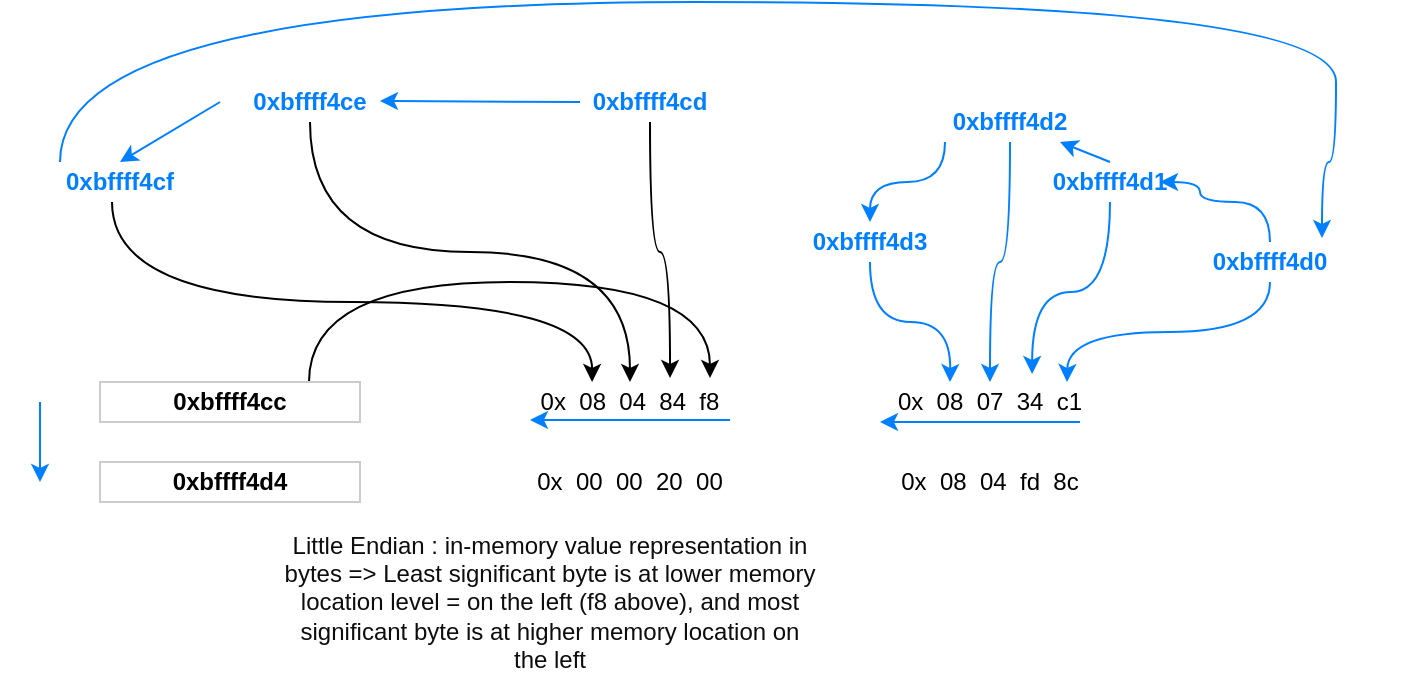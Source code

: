 <mxfile version="13.7.3" type="device"><diagram id="WLw4kMNQVUeMykGLekcx" name="Page-1"><mxGraphModel dx="946" dy="680" grid="1" gridSize="10" guides="1" tooltips="1" connect="1" arrows="1" fold="1" page="1" pageScale="1" pageWidth="827" pageHeight="1169" background="#ffffff" math="0" shadow="0"><root><mxCell id="0"/><mxCell id="1" parent="0"/><mxCell id="dcC3NjVXIBDN0L5y5hdO-2" value="0x&amp;nbsp; 08&amp;nbsp; 04&amp;nbsp; 84&amp;nbsp; f8" style="text;html=1;strokeColor=none;fillColor=none;align=center;verticalAlign=middle;whiteSpace=wrap;rounded=0;" vertex="1" parent="1"><mxGeometry x="300" y="190" width="130" height="20" as="geometry"/></mxCell><mxCell id="dcC3NjVXIBDN0L5y5hdO-3" value="0x&amp;nbsp; 08&amp;nbsp; 07&amp;nbsp; 34&amp;nbsp; c1" style="text;html=1;strokeColor=none;fillColor=none;align=center;verticalAlign=middle;whiteSpace=wrap;rounded=0;" vertex="1" parent="1"><mxGeometry x="480" y="190" width="130" height="20" as="geometry"/></mxCell><mxCell id="dcC3NjVXIBDN0L5y5hdO-10" style="edgeStyle=orthogonalEdgeStyle;orthogonalLoop=1;jettySize=auto;html=1;exitX=0.75;exitY=0;exitDx=0;exitDy=0;curved=1;" edge="1" parent="1"><mxGeometry relative="1" as="geometry"><mxPoint x="405" y="188" as="targetPoint"/><mxPoint x="204.5" y="190" as="sourcePoint"/><Array as="points"><mxPoint x="205" y="140"/><mxPoint x="405" y="140"/><mxPoint x="405" y="188"/></Array></mxGeometry></mxCell><mxCell id="dcC3NjVXIBDN0L5y5hdO-4" value="0xbffff4cc" style="text;html=1;align=center;verticalAlign=middle;whiteSpace=wrap;rounded=0;fontStyle=1;strokeColor=#CCCCCC;" vertex="1" parent="1"><mxGeometry x="100" y="190" width="130" height="20" as="geometry"/></mxCell><mxCell id="dcC3NjVXIBDN0L5y5hdO-5" value="0xbffff4d4" style="text;html=1;align=center;verticalAlign=middle;whiteSpace=wrap;rounded=0;fontStyle=1;strokeColor=#CCCCCC;" vertex="1" parent="1"><mxGeometry x="100" y="230" width="130" height="20" as="geometry"/></mxCell><mxCell id="dcC3NjVXIBDN0L5y5hdO-6" value="0x&amp;nbsp; 00&amp;nbsp; 00&amp;nbsp; 20&amp;nbsp; 00" style="text;html=1;strokeColor=none;fillColor=none;align=center;verticalAlign=middle;whiteSpace=wrap;rounded=0;" vertex="1" parent="1"><mxGeometry x="300" y="230" width="130" height="20" as="geometry"/></mxCell><mxCell id="dcC3NjVXIBDN0L5y5hdO-7" value="0x&amp;nbsp; 08&amp;nbsp; 04&amp;nbsp; fd&amp;nbsp; 8c" style="text;html=1;strokeColor=none;fillColor=none;align=center;verticalAlign=middle;whiteSpace=wrap;rounded=0;" vertex="1" parent="1"><mxGeometry x="480" y="230" width="130" height="20" as="geometry"/></mxCell><mxCell id="dcC3NjVXIBDN0L5y5hdO-14" style="edgeStyle=orthogonalEdgeStyle;curved=1;orthogonalLoop=1;jettySize=auto;html=1;exitX=0.5;exitY=1;exitDx=0;exitDy=0;fontColor=#007FFF;entryX=0.654;entryY=-0.1;entryDx=0;entryDy=0;entryPerimeter=0;" edge="1" parent="1" source="dcC3NjVXIBDN0L5y5hdO-11" target="dcC3NjVXIBDN0L5y5hdO-2"><mxGeometry relative="1" as="geometry"><mxPoint x="400" y="160" as="targetPoint"/></mxGeometry></mxCell><mxCell id="dcC3NjVXIBDN0L5y5hdO-11" value="0xbffff4cd" style="text;html=1;align=center;verticalAlign=middle;whiteSpace=wrap;rounded=0;fontStyle=1;fontColor=#007FFF;" vertex="1" parent="1"><mxGeometry x="310" y="40" width="130" height="20" as="geometry"/></mxCell><mxCell id="dcC3NjVXIBDN0L5y5hdO-15" style="edgeStyle=orthogonalEdgeStyle;curved=1;orthogonalLoop=1;jettySize=auto;html=1;exitX=0.5;exitY=1;exitDx=0;exitDy=0;fontColor=#007FFF;" edge="1" parent="1" source="dcC3NjVXIBDN0L5y5hdO-12" target="dcC3NjVXIBDN0L5y5hdO-2"><mxGeometry relative="1" as="geometry"/></mxCell><mxCell id="dcC3NjVXIBDN0L5y5hdO-12" value="0xbffff4ce" style="text;html=1;align=center;verticalAlign=middle;whiteSpace=wrap;rounded=0;fontStyle=1;fontColor=#007FFF;" vertex="1" parent="1"><mxGeometry x="140" y="40" width="130" height="20" as="geometry"/></mxCell><mxCell id="dcC3NjVXIBDN0L5y5hdO-16" style="edgeStyle=orthogonalEdgeStyle;curved=1;orthogonalLoop=1;jettySize=auto;html=1;entryX=0.385;entryY=0;entryDx=0;entryDy=0;entryPerimeter=0;fontColor=#007FFF;" edge="1" parent="1"><mxGeometry relative="1" as="geometry"><mxPoint x="106" y="100" as="sourcePoint"/><mxPoint x="346.05" y="190" as="targetPoint"/><Array as="points"><mxPoint x="106" y="150"/><mxPoint x="346" y="150"/></Array></mxGeometry></mxCell><mxCell id="dcC3NjVXIBDN0L5y5hdO-30" style="edgeStyle=orthogonalEdgeStyle;curved=1;orthogonalLoop=1;jettySize=auto;html=1;exitX=0.25;exitY=0;exitDx=0;exitDy=0;entryX=0.7;entryY=-0.1;entryDx=0;entryDy=0;strokeColor=#007FFF;fontColor=#007FFF;entryPerimeter=0;" edge="1" parent="1" source="dcC3NjVXIBDN0L5y5hdO-13" target="dcC3NjVXIBDN0L5y5hdO-22"><mxGeometry relative="1" as="geometry"><Array as="points"><mxPoint x="80"/><mxPoint x="718"/><mxPoint x="718" y="80"/><mxPoint x="711" y="80"/></Array></mxGeometry></mxCell><mxCell id="dcC3NjVXIBDN0L5y5hdO-13" value="0xbffff4cf" style="text;html=1;align=center;verticalAlign=middle;whiteSpace=wrap;rounded=0;fontStyle=1;fontColor=#007FFF;" vertex="1" parent="1"><mxGeometry x="50" y="80" width="120" height="20" as="geometry"/></mxCell><mxCell id="dcC3NjVXIBDN0L5y5hdO-17" value="&lt;font color=&quot;#0d0d0d&quot;&gt;Little Endian : in-memory value representation in bytes =&amp;gt; Least significant byte is at lower memory location level = on the left (f8 above), and most significant byte is at higher memory location on the left&lt;/font&gt;" style="text;html=1;strokeColor=none;fillColor=none;align=center;verticalAlign=middle;whiteSpace=wrap;rounded=0;fontColor=#007FFF;" vertex="1" parent="1"><mxGeometry x="190" y="290" width="270" height="20" as="geometry"/></mxCell><mxCell id="dcC3NjVXIBDN0L5y5hdO-18" value="" style="endArrow=classic;html=1;fontColor=#007FFF;strokeColor=#007FFF;" edge="1" parent="1"><mxGeometry width="50" height="50" relative="1" as="geometry"><mxPoint x="415" y="209" as="sourcePoint"/><mxPoint x="315" y="209" as="targetPoint"/></mxGeometry></mxCell><mxCell id="dcC3NjVXIBDN0L5y5hdO-19" value="" style="endArrow=classic;html=1;fontColor=#007FFF;strokeColor=#007FFF;" edge="1" parent="1"><mxGeometry width="50" height="50" relative="1" as="geometry"><mxPoint x="340" y="50" as="sourcePoint"/><mxPoint x="240" y="49.5" as="targetPoint"/></mxGeometry></mxCell><mxCell id="dcC3NjVXIBDN0L5y5hdO-20" value="" style="endArrow=classic;html=1;fontColor=#007FFF;strokeColor=#007FFF;entryX=0.5;entryY=0;entryDx=0;entryDy=0;" edge="1" parent="1" target="dcC3NjVXIBDN0L5y5hdO-13"><mxGeometry width="50" height="50" relative="1" as="geometry"><mxPoint x="160" y="50" as="sourcePoint"/><mxPoint x="60" y="49.5" as="targetPoint"/></mxGeometry></mxCell><mxCell id="dcC3NjVXIBDN0L5y5hdO-21" value="" style="endArrow=classic;html=1;fontColor=#007FFF;strokeColor=#007FFF;" edge="1" parent="1"><mxGeometry width="50" height="50" relative="1" as="geometry"><mxPoint x="590" y="210" as="sourcePoint"/><mxPoint x="490" y="210" as="targetPoint"/></mxGeometry></mxCell><mxCell id="dcC3NjVXIBDN0L5y5hdO-26" style="edgeStyle=orthogonalEdgeStyle;curved=1;orthogonalLoop=1;jettySize=auto;html=1;exitX=0.5;exitY=1;exitDx=0;exitDy=0;entryX=0.75;entryY=0;entryDx=0;entryDy=0;strokeColor=#007FFF;fontColor=#007FFF;" edge="1" parent="1" source="dcC3NjVXIBDN0L5y5hdO-22"><mxGeometry relative="1" as="geometry"><mxPoint x="691" y="140" as="sourcePoint"/><mxPoint x="583.5" y="190" as="targetPoint"/></mxGeometry></mxCell><mxCell id="dcC3NjVXIBDN0L5y5hdO-31" style="edgeStyle=orthogonalEdgeStyle;curved=1;orthogonalLoop=1;jettySize=auto;html=1;strokeColor=#007FFF;fontColor=#007FFF;entryX=0.778;entryY=0.5;entryDx=0;entryDy=0;entryPerimeter=0;" edge="1" parent="1" source="dcC3NjVXIBDN0L5y5hdO-22" target="dcC3NjVXIBDN0L5y5hdO-23"><mxGeometry relative="1" as="geometry"><mxPoint x="700" y="80" as="targetPoint"/><Array as="points"><mxPoint x="685" y="100"/><mxPoint x="650" y="100"/><mxPoint x="650" y="90"/></Array></mxGeometry></mxCell><mxCell id="dcC3NjVXIBDN0L5y5hdO-22" value="0xbffff4d0" style="text;html=1;align=center;verticalAlign=middle;whiteSpace=wrap;rounded=0;fontStyle=1;fontColor=#007FFF;" vertex="1" parent="1"><mxGeometry x="620" y="120" width="130" height="20" as="geometry"/></mxCell><mxCell id="dcC3NjVXIBDN0L5y5hdO-27" style="edgeStyle=orthogonalEdgeStyle;curved=1;orthogonalLoop=1;jettySize=auto;html=1;entryX=0.662;entryY=-0.2;entryDx=0;entryDy=0;entryPerimeter=0;strokeColor=#007FFF;fontColor=#007FFF;" edge="1" parent="1" source="dcC3NjVXIBDN0L5y5hdO-23" target="dcC3NjVXIBDN0L5y5hdO-3"><mxGeometry relative="1" as="geometry"/></mxCell><mxCell id="dcC3NjVXIBDN0L5y5hdO-23" value="0xbffff4d1" style="text;html=1;align=center;verticalAlign=middle;whiteSpace=wrap;rounded=0;fontStyle=1;fontColor=#007FFF;" vertex="1" parent="1"><mxGeometry x="560" y="80" width="90" height="20" as="geometry"/></mxCell><mxCell id="dcC3NjVXIBDN0L5y5hdO-28" style="edgeStyle=orthogonalEdgeStyle;curved=1;orthogonalLoop=1;jettySize=auto;html=1;entryX=0.5;entryY=0;entryDx=0;entryDy=0;strokeColor=#007FFF;fontColor=#007FFF;" edge="1" parent="1" source="dcC3NjVXIBDN0L5y5hdO-24" target="dcC3NjVXIBDN0L5y5hdO-3"><mxGeometry relative="1" as="geometry"/></mxCell><mxCell id="dcC3NjVXIBDN0L5y5hdO-33" style="edgeStyle=orthogonalEdgeStyle;curved=1;orthogonalLoop=1;jettySize=auto;html=1;exitX=0.25;exitY=1;exitDx=0;exitDy=0;entryX=0.5;entryY=0;entryDx=0;entryDy=0;strokeColor=#007FFF;fontColor=#007FFF;" edge="1" parent="1" source="dcC3NjVXIBDN0L5y5hdO-24" target="dcC3NjVXIBDN0L5y5hdO-25"><mxGeometry relative="1" as="geometry"/></mxCell><mxCell id="dcC3NjVXIBDN0L5y5hdO-24" value="0xbffff4d2" style="text;html=1;align=center;verticalAlign=middle;whiteSpace=wrap;rounded=0;fontStyle=1;fontColor=#007FFF;" vertex="1" parent="1"><mxGeometry x="490" y="50" width="130" height="20" as="geometry"/></mxCell><mxCell id="dcC3NjVXIBDN0L5y5hdO-29" style="edgeStyle=orthogonalEdgeStyle;curved=1;orthogonalLoop=1;jettySize=auto;html=1;entryX=0.323;entryY=0;entryDx=0;entryDy=0;entryPerimeter=0;strokeColor=#007FFF;fontColor=#007FFF;exitX=0.5;exitY=1;exitDx=0;exitDy=0;" edge="1" parent="1" source="dcC3NjVXIBDN0L5y5hdO-25"><mxGeometry relative="1" as="geometry"><mxPoint x="488" y="130" as="sourcePoint"/><mxPoint x="524.99" y="190" as="targetPoint"/></mxGeometry></mxCell><mxCell id="dcC3NjVXIBDN0L5y5hdO-25" value="0xbffff4d3" style="text;html=1;align=center;verticalAlign=middle;whiteSpace=wrap;rounded=0;fontStyle=1;fontColor=#007FFF;" vertex="1" parent="1"><mxGeometry x="420" y="110" width="130" height="20" as="geometry"/></mxCell><mxCell id="dcC3NjVXIBDN0L5y5hdO-34" value="" style="endArrow=classic;html=1;fontColor=#007FFF;strokeColor=#007FFF;" edge="1" parent="1"><mxGeometry width="50" height="50" relative="1" as="geometry"><mxPoint x="70" y="200" as="sourcePoint"/><mxPoint x="70" y="240" as="targetPoint"/></mxGeometry></mxCell><mxCell id="dcC3NjVXIBDN0L5y5hdO-36" value="" style="endArrow=classic;html=1;fontColor=#007FFF;strokeColor=#007FFF;exitX=0.5;exitY=0;exitDx=0;exitDy=0;" edge="1" parent="1" source="dcC3NjVXIBDN0L5y5hdO-23" target="dcC3NjVXIBDN0L5y5hdO-24"><mxGeometry width="50" height="50" relative="1" as="geometry"><mxPoint x="700" y="210" as="sourcePoint"/><mxPoint x="700" y="250" as="targetPoint"/></mxGeometry></mxCell></root></mxGraphModel></diagram></mxfile>
